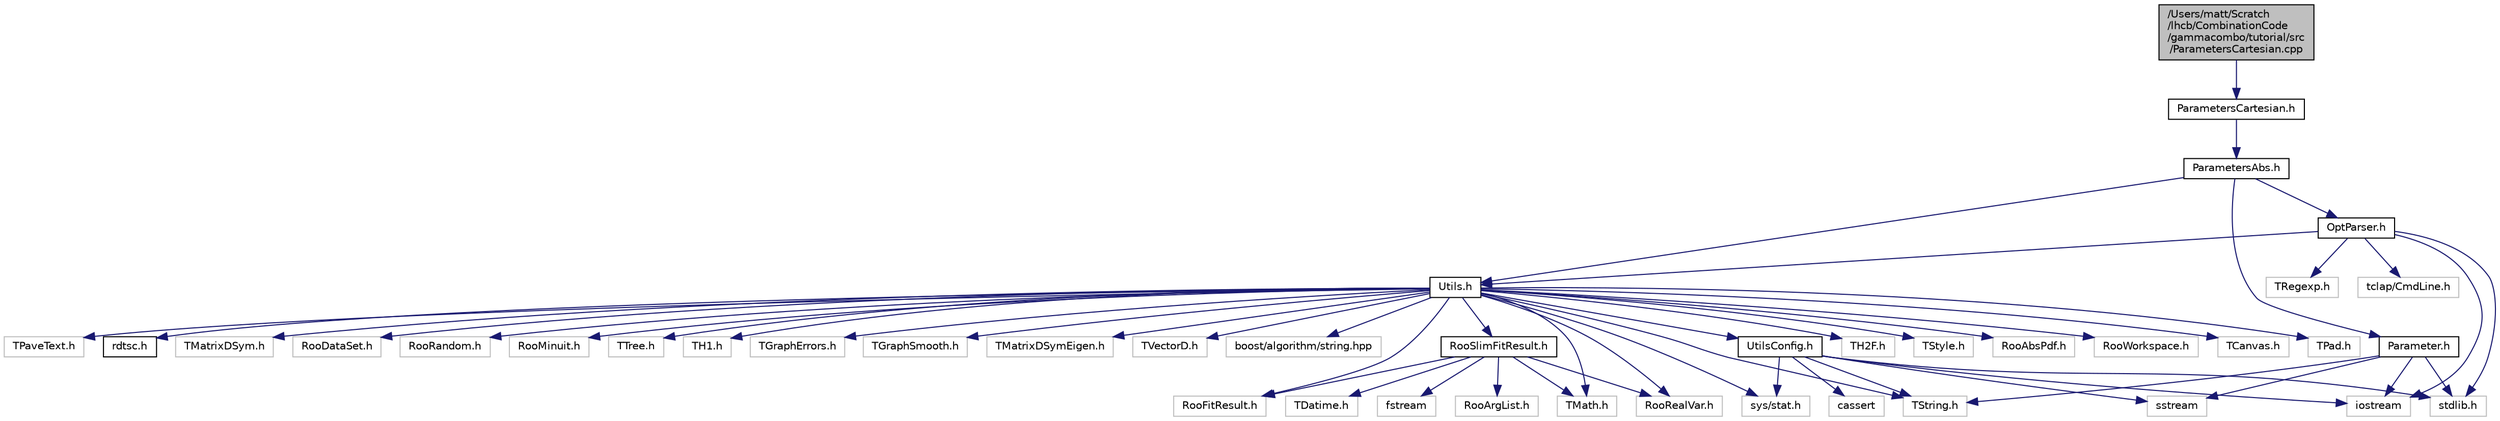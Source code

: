 digraph "/Users/matt/Scratch/lhcb/CombinationCode/gammacombo/tutorial/src/ParametersCartesian.cpp"
{
  edge [fontname="Helvetica",fontsize="10",labelfontname="Helvetica",labelfontsize="10"];
  node [fontname="Helvetica",fontsize="10",shape=record];
  Node0 [label="/Users/matt/Scratch\l/lhcb/CombinationCode\l/gammacombo/tutorial/src\l/ParametersCartesian.cpp",height=0.2,width=0.4,color="black", fillcolor="grey75", style="filled", fontcolor="black"];
  Node0 -> Node1 [color="midnightblue",fontsize="10",style="solid",fontname="Helvetica"];
  Node1 [label="ParametersCartesian.h",height=0.2,width=0.4,color="black", fillcolor="white", style="filled",URL="$_parameters_cartesian_8h.html"];
  Node1 -> Node2 [color="midnightblue",fontsize="10",style="solid",fontname="Helvetica"];
  Node2 [label="ParametersAbs.h",height=0.2,width=0.4,color="black", fillcolor="white", style="filled",URL="$_parameters_abs_8h.html"];
  Node2 -> Node3 [color="midnightblue",fontsize="10",style="solid",fontname="Helvetica"];
  Node3 [label="Parameter.h",height=0.2,width=0.4,color="black", fillcolor="white", style="filled",URL="$_parameter_8h.html"];
  Node3 -> Node4 [color="midnightblue",fontsize="10",style="solid",fontname="Helvetica"];
  Node4 [label="iostream",height=0.2,width=0.4,color="grey75", fillcolor="white", style="filled"];
  Node3 -> Node5 [color="midnightblue",fontsize="10",style="solid",fontname="Helvetica"];
  Node5 [label="sstream",height=0.2,width=0.4,color="grey75", fillcolor="white", style="filled"];
  Node3 -> Node6 [color="midnightblue",fontsize="10",style="solid",fontname="Helvetica"];
  Node6 [label="stdlib.h",height=0.2,width=0.4,color="grey75", fillcolor="white", style="filled"];
  Node3 -> Node7 [color="midnightblue",fontsize="10",style="solid",fontname="Helvetica"];
  Node7 [label="TString.h",height=0.2,width=0.4,color="grey75", fillcolor="white", style="filled"];
  Node2 -> Node8 [color="midnightblue",fontsize="10",style="solid",fontname="Helvetica"];
  Node8 [label="OptParser.h",height=0.2,width=0.4,color="black", fillcolor="white", style="filled",URL="$_opt_parser_8h.html"];
  Node8 -> Node4 [color="midnightblue",fontsize="10",style="solid",fontname="Helvetica"];
  Node8 -> Node6 [color="midnightblue",fontsize="10",style="solid",fontname="Helvetica"];
  Node8 -> Node9 [color="midnightblue",fontsize="10",style="solid",fontname="Helvetica"];
  Node9 [label="TRegexp.h",height=0.2,width=0.4,color="grey75", fillcolor="white", style="filled"];
  Node8 -> Node10 [color="midnightblue",fontsize="10",style="solid",fontname="Helvetica"];
  Node10 [label="Utils.h",height=0.2,width=0.4,color="black", fillcolor="white", style="filled",URL="$_utils_8h.html"];
  Node10 -> Node11 [color="midnightblue",fontsize="10",style="solid",fontname="Helvetica"];
  Node11 [label="TMath.h",height=0.2,width=0.4,color="grey75", fillcolor="white", style="filled"];
  Node10 -> Node7 [color="midnightblue",fontsize="10",style="solid",fontname="Helvetica"];
  Node10 -> Node12 [color="midnightblue",fontsize="10",style="solid",fontname="Helvetica"];
  Node12 [label="TH2F.h",height=0.2,width=0.4,color="grey75", fillcolor="white", style="filled"];
  Node10 -> Node13 [color="midnightblue",fontsize="10",style="solid",fontname="Helvetica"];
  Node13 [label="TStyle.h",height=0.2,width=0.4,color="grey75", fillcolor="white", style="filled"];
  Node10 -> Node14 [color="midnightblue",fontsize="10",style="solid",fontname="Helvetica"];
  Node14 [label="RooAbsPdf.h",height=0.2,width=0.4,color="grey75", fillcolor="white", style="filled"];
  Node10 -> Node15 [color="midnightblue",fontsize="10",style="solid",fontname="Helvetica"];
  Node15 [label="RooWorkspace.h",height=0.2,width=0.4,color="grey75", fillcolor="white", style="filled"];
  Node10 -> Node16 [color="midnightblue",fontsize="10",style="solid",fontname="Helvetica"];
  Node16 [label="TCanvas.h",height=0.2,width=0.4,color="grey75", fillcolor="white", style="filled"];
  Node10 -> Node17 [color="midnightblue",fontsize="10",style="solid",fontname="Helvetica"];
  Node17 [label="TPad.h",height=0.2,width=0.4,color="grey75", fillcolor="white", style="filled"];
  Node10 -> Node18 [color="midnightblue",fontsize="10",style="solid",fontname="Helvetica"];
  Node18 [label="TPaveText.h",height=0.2,width=0.4,color="grey75", fillcolor="white", style="filled"];
  Node10 -> Node19 [color="midnightblue",fontsize="10",style="solid",fontname="Helvetica"];
  Node19 [label="rdtsc.h",height=0.2,width=0.4,color="black", fillcolor="white", style="filled",URL="$rdtsc_8h.html"];
  Node10 -> Node20 [color="midnightblue",fontsize="10",style="solid",fontname="Helvetica"];
  Node20 [label="TMatrixDSym.h",height=0.2,width=0.4,color="grey75", fillcolor="white", style="filled"];
  Node10 -> Node21 [color="midnightblue",fontsize="10",style="solid",fontname="Helvetica"];
  Node21 [label="RooRealVar.h",height=0.2,width=0.4,color="grey75", fillcolor="white", style="filled"];
  Node10 -> Node22 [color="midnightblue",fontsize="10",style="solid",fontname="Helvetica"];
  Node22 [label="RooFitResult.h",height=0.2,width=0.4,color="grey75", fillcolor="white", style="filled"];
  Node10 -> Node23 [color="midnightblue",fontsize="10",style="solid",fontname="Helvetica"];
  Node23 [label="RooSlimFitResult.h",height=0.2,width=0.4,color="black", fillcolor="white", style="filled",URL="$_roo_slim_fit_result_8h.html"];
  Node23 -> Node24 [color="midnightblue",fontsize="10",style="solid",fontname="Helvetica"];
  Node24 [label="fstream",height=0.2,width=0.4,color="grey75", fillcolor="white", style="filled"];
  Node23 -> Node22 [color="midnightblue",fontsize="10",style="solid",fontname="Helvetica"];
  Node23 -> Node25 [color="midnightblue",fontsize="10",style="solid",fontname="Helvetica"];
  Node25 [label="RooArgList.h",height=0.2,width=0.4,color="grey75", fillcolor="white", style="filled"];
  Node23 -> Node21 [color="midnightblue",fontsize="10",style="solid",fontname="Helvetica"];
  Node23 -> Node11 [color="midnightblue",fontsize="10",style="solid",fontname="Helvetica"];
  Node23 -> Node26 [color="midnightblue",fontsize="10",style="solid",fontname="Helvetica"];
  Node26 [label="TDatime.h",height=0.2,width=0.4,color="grey75", fillcolor="white", style="filled"];
  Node10 -> Node27 [color="midnightblue",fontsize="10",style="solid",fontname="Helvetica"];
  Node27 [label="RooDataSet.h",height=0.2,width=0.4,color="grey75", fillcolor="white", style="filled"];
  Node10 -> Node28 [color="midnightblue",fontsize="10",style="solid",fontname="Helvetica"];
  Node28 [label="RooRandom.h",height=0.2,width=0.4,color="grey75", fillcolor="white", style="filled"];
  Node10 -> Node29 [color="midnightblue",fontsize="10",style="solid",fontname="Helvetica"];
  Node29 [label="RooMinuit.h",height=0.2,width=0.4,color="grey75", fillcolor="white", style="filled"];
  Node10 -> Node30 [color="midnightblue",fontsize="10",style="solid",fontname="Helvetica"];
  Node30 [label="TTree.h",height=0.2,width=0.4,color="grey75", fillcolor="white", style="filled"];
  Node10 -> Node31 [color="midnightblue",fontsize="10",style="solid",fontname="Helvetica"];
  Node31 [label="TH1.h",height=0.2,width=0.4,color="grey75", fillcolor="white", style="filled"];
  Node10 -> Node32 [color="midnightblue",fontsize="10",style="solid",fontname="Helvetica"];
  Node32 [label="TGraphErrors.h",height=0.2,width=0.4,color="grey75", fillcolor="white", style="filled"];
  Node10 -> Node33 [color="midnightblue",fontsize="10",style="solid",fontname="Helvetica"];
  Node33 [label="TGraphSmooth.h",height=0.2,width=0.4,color="grey75", fillcolor="white", style="filled"];
  Node10 -> Node34 [color="midnightblue",fontsize="10",style="solid",fontname="Helvetica"];
  Node34 [label="TMatrixDSymEigen.h",height=0.2,width=0.4,color="grey75", fillcolor="white", style="filled"];
  Node10 -> Node35 [color="midnightblue",fontsize="10",style="solid",fontname="Helvetica"];
  Node35 [label="TVectorD.h",height=0.2,width=0.4,color="grey75", fillcolor="white", style="filled"];
  Node10 -> Node36 [color="midnightblue",fontsize="10",style="solid",fontname="Helvetica"];
  Node36 [label="sys/stat.h",height=0.2,width=0.4,color="grey75", fillcolor="white", style="filled"];
  Node10 -> Node37 [color="midnightblue",fontsize="10",style="solid",fontname="Helvetica"];
  Node37 [label="boost/algorithm/string.hpp",height=0.2,width=0.4,color="grey75", fillcolor="white", style="filled"];
  Node10 -> Node38 [color="midnightblue",fontsize="10",style="solid",fontname="Helvetica"];
  Node38 [label="UtilsConfig.h",height=0.2,width=0.4,color="black", fillcolor="white", style="filled",URL="$_utils_config_8h.html"];
  Node38 -> Node4 [color="midnightblue",fontsize="10",style="solid",fontname="Helvetica"];
  Node38 -> Node5 [color="midnightblue",fontsize="10",style="solid",fontname="Helvetica"];
  Node38 -> Node6 [color="midnightblue",fontsize="10",style="solid",fontname="Helvetica"];
  Node38 -> Node36 [color="midnightblue",fontsize="10",style="solid",fontname="Helvetica"];
  Node38 -> Node39 [color="midnightblue",fontsize="10",style="solid",fontname="Helvetica"];
  Node39 [label="cassert",height=0.2,width=0.4,color="grey75", fillcolor="white", style="filled"];
  Node38 -> Node7 [color="midnightblue",fontsize="10",style="solid",fontname="Helvetica"];
  Node8 -> Node40 [color="midnightblue",fontsize="10",style="solid",fontname="Helvetica"];
  Node40 [label="tclap/CmdLine.h",height=0.2,width=0.4,color="grey75", fillcolor="white", style="filled"];
  Node2 -> Node10 [color="midnightblue",fontsize="10",style="solid",fontname="Helvetica"];
}

